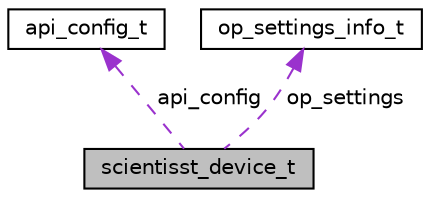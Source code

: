 digraph "scientisst_device_t"
{
 // LATEX_PDF_SIZE
  edge [fontname="Helvetica",fontsize="10",labelfontname="Helvetica",labelfontsize="10"];
  node [fontname="Helvetica",fontsize="10",shape=record];
  Node1 [label="scientisst_device_t",height=0.2,width=0.4,color="black", fillcolor="grey75", style="filled", fontcolor="black",tooltip=" "];
  Node2 -> Node1 [dir="back",color="darkorchid3",fontsize="10",style="dashed",label=" api_config" ,fontname="Helvetica"];
  Node2 [label="api_config_t",height=0.2,width=0.4,color="black", fillcolor="white", style="filled",URL="$structapi__config__t.html",tooltip=" "];
  Node3 -> Node1 [dir="back",color="darkorchid3",fontsize="10",style="dashed",label=" op_settings" ,fontname="Helvetica"];
  Node3 [label="op_settings_info_t",height=0.2,width=0.4,color="black", fillcolor="white", style="filled",URL="$structop__settings__info__t.html",tooltip=" "];
}
